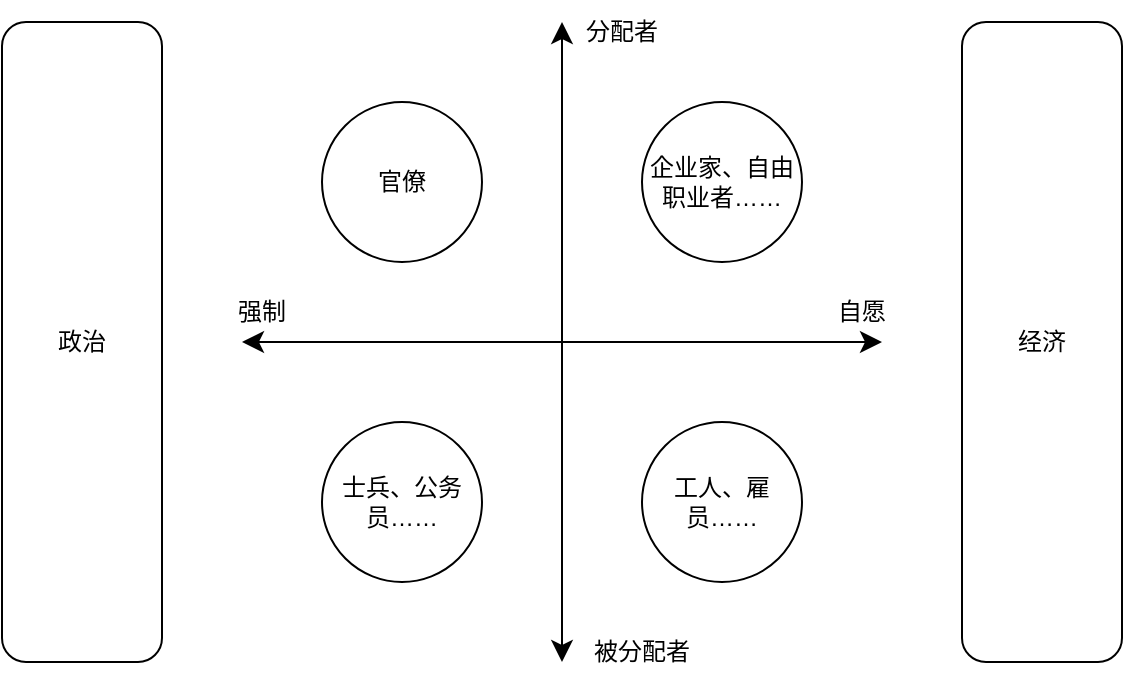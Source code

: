 <mxfile version="26.0.4">
  <diagram name="第 1 页" id="p354IGoIqnt-9YwAi-fY">
    <mxGraphModel dx="1050" dy="522" grid="1" gridSize="10" guides="1" tooltips="1" connect="1" arrows="1" fold="1" page="1" pageScale="1" pageWidth="827" pageHeight="1169" math="0" shadow="0">
      <root>
        <mxCell id="0" />
        <mxCell id="1" parent="0" />
        <mxCell id="4ooAZeNHDJUrUXkVdURq-1" value="" style="edgeStyle=none;orthogonalLoop=1;jettySize=auto;html=1;endArrow=classic;startArrow=classic;endSize=8;startSize=8;rounded=0;" edge="1" parent="1">
          <mxGeometry width="100" relative="1" as="geometry">
            <mxPoint x="240" y="360" as="sourcePoint" />
            <mxPoint x="560" y="360" as="targetPoint" />
            <Array as="points" />
          </mxGeometry>
        </mxCell>
        <mxCell id="4ooAZeNHDJUrUXkVdURq-2" value="" style="edgeStyle=none;orthogonalLoop=1;jettySize=auto;html=1;endArrow=classic;startArrow=classic;endSize=8;startSize=8;rounded=0;" edge="1" parent="1">
          <mxGeometry width="100" relative="1" as="geometry">
            <mxPoint x="400" y="200" as="sourcePoint" />
            <mxPoint x="400" y="520" as="targetPoint" />
            <Array as="points" />
          </mxGeometry>
        </mxCell>
        <mxCell id="4ooAZeNHDJUrUXkVdURq-3" value="强制" style="text;html=1;align=center;verticalAlign=middle;whiteSpace=wrap;rounded=0;" vertex="1" parent="1">
          <mxGeometry x="220" y="330" width="60" height="30" as="geometry" />
        </mxCell>
        <mxCell id="4ooAZeNHDJUrUXkVdURq-4" value="自愿" style="text;html=1;align=center;verticalAlign=middle;whiteSpace=wrap;rounded=0;" vertex="1" parent="1">
          <mxGeometry x="520" y="330" width="60" height="30" as="geometry" />
        </mxCell>
        <mxCell id="4ooAZeNHDJUrUXkVdURq-5" value="分配者" style="text;html=1;align=center;verticalAlign=middle;whiteSpace=wrap;rounded=0;" vertex="1" parent="1">
          <mxGeometry x="400" y="190" width="60" height="30" as="geometry" />
        </mxCell>
        <mxCell id="4ooAZeNHDJUrUXkVdURq-6" value="被分配者" style="text;html=1;align=center;verticalAlign=middle;whiteSpace=wrap;rounded=0;" vertex="1" parent="1">
          <mxGeometry x="410" y="500" width="60" height="30" as="geometry" />
        </mxCell>
        <mxCell id="4ooAZeNHDJUrUXkVdURq-9" value="官僚" style="ellipse;whiteSpace=wrap;html=1;aspect=fixed;" vertex="1" parent="1">
          <mxGeometry x="280" y="240" width="80" height="80" as="geometry" />
        </mxCell>
        <mxCell id="4ooAZeNHDJUrUXkVdURq-10" value="企业家、自由职业者……" style="ellipse;whiteSpace=wrap;html=1;aspect=fixed;" vertex="1" parent="1">
          <mxGeometry x="440" y="240" width="80" height="80" as="geometry" />
        </mxCell>
        <mxCell id="4ooAZeNHDJUrUXkVdURq-11" value="士兵、公务员……" style="ellipse;whiteSpace=wrap;html=1;aspect=fixed;" vertex="1" parent="1">
          <mxGeometry x="280" y="400" width="80" height="80" as="geometry" />
        </mxCell>
        <mxCell id="4ooAZeNHDJUrUXkVdURq-12" value="工人、雇员……" style="ellipse;whiteSpace=wrap;html=1;aspect=fixed;" vertex="1" parent="1">
          <mxGeometry x="440" y="400" width="80" height="80" as="geometry" />
        </mxCell>
        <mxCell id="4ooAZeNHDJUrUXkVdURq-13" value="政治" style="rounded=1;whiteSpace=wrap;html=1;" vertex="1" parent="1">
          <mxGeometry x="120" y="200" width="80" height="320" as="geometry" />
        </mxCell>
        <mxCell id="4ooAZeNHDJUrUXkVdURq-14" value="经济" style="rounded=1;whiteSpace=wrap;html=1;" vertex="1" parent="1">
          <mxGeometry x="600" y="200" width="80" height="320" as="geometry" />
        </mxCell>
      </root>
    </mxGraphModel>
  </diagram>
</mxfile>
